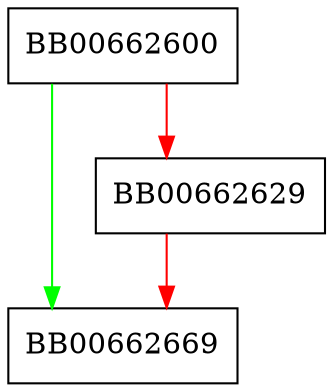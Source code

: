 digraph X509V3_EXT_CRL_add_conf {
  node [shape="box"];
  graph [splines=ortho];
  BB00662600 -> BB00662669 [color="green"];
  BB00662600 -> BB00662629 [color="red"];
  BB00662629 -> BB00662669 [color="red"];
}